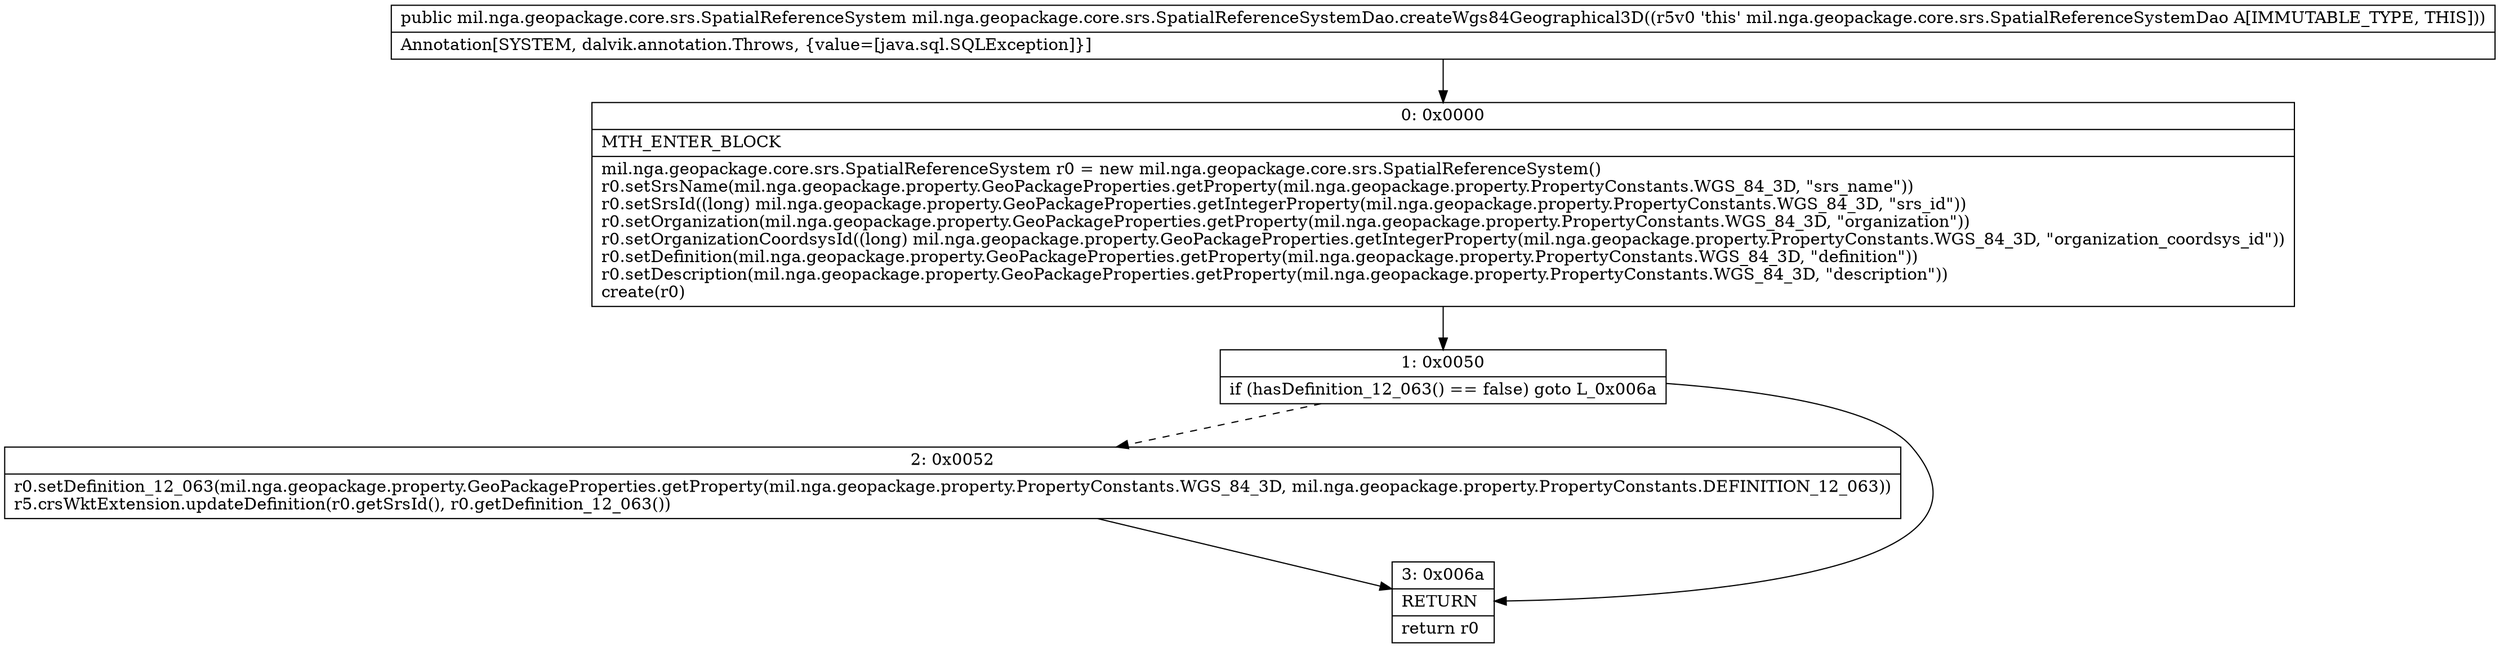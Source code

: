digraph "CFG formil.nga.geopackage.core.srs.SpatialReferenceSystemDao.createWgs84Geographical3D()Lmil\/nga\/geopackage\/core\/srs\/SpatialReferenceSystem;" {
Node_0 [shape=record,label="{0\:\ 0x0000|MTH_ENTER_BLOCK\l|mil.nga.geopackage.core.srs.SpatialReferenceSystem r0 = new mil.nga.geopackage.core.srs.SpatialReferenceSystem()\lr0.setSrsName(mil.nga.geopackage.property.GeoPackageProperties.getProperty(mil.nga.geopackage.property.PropertyConstants.WGS_84_3D, \"srs_name\"))\lr0.setSrsId((long) mil.nga.geopackage.property.GeoPackageProperties.getIntegerProperty(mil.nga.geopackage.property.PropertyConstants.WGS_84_3D, \"srs_id\"))\lr0.setOrganization(mil.nga.geopackage.property.GeoPackageProperties.getProperty(mil.nga.geopackage.property.PropertyConstants.WGS_84_3D, \"organization\"))\lr0.setOrganizationCoordsysId((long) mil.nga.geopackage.property.GeoPackageProperties.getIntegerProperty(mil.nga.geopackage.property.PropertyConstants.WGS_84_3D, \"organization_coordsys_id\"))\lr0.setDefinition(mil.nga.geopackage.property.GeoPackageProperties.getProperty(mil.nga.geopackage.property.PropertyConstants.WGS_84_3D, \"definition\"))\lr0.setDescription(mil.nga.geopackage.property.GeoPackageProperties.getProperty(mil.nga.geopackage.property.PropertyConstants.WGS_84_3D, \"description\"))\lcreate(r0)\l}"];
Node_1 [shape=record,label="{1\:\ 0x0050|if (hasDefinition_12_063() == false) goto L_0x006a\l}"];
Node_2 [shape=record,label="{2\:\ 0x0052|r0.setDefinition_12_063(mil.nga.geopackage.property.GeoPackageProperties.getProperty(mil.nga.geopackage.property.PropertyConstants.WGS_84_3D, mil.nga.geopackage.property.PropertyConstants.DEFINITION_12_063))\lr5.crsWktExtension.updateDefinition(r0.getSrsId(), r0.getDefinition_12_063())\l}"];
Node_3 [shape=record,label="{3\:\ 0x006a|RETURN\l|return r0\l}"];
MethodNode[shape=record,label="{public mil.nga.geopackage.core.srs.SpatialReferenceSystem mil.nga.geopackage.core.srs.SpatialReferenceSystemDao.createWgs84Geographical3D((r5v0 'this' mil.nga.geopackage.core.srs.SpatialReferenceSystemDao A[IMMUTABLE_TYPE, THIS]))  | Annotation[SYSTEM, dalvik.annotation.Throws, \{value=[java.sql.SQLException]\}]\l}"];
MethodNode -> Node_0;
Node_0 -> Node_1;
Node_1 -> Node_2[style=dashed];
Node_1 -> Node_3;
Node_2 -> Node_3;
}

